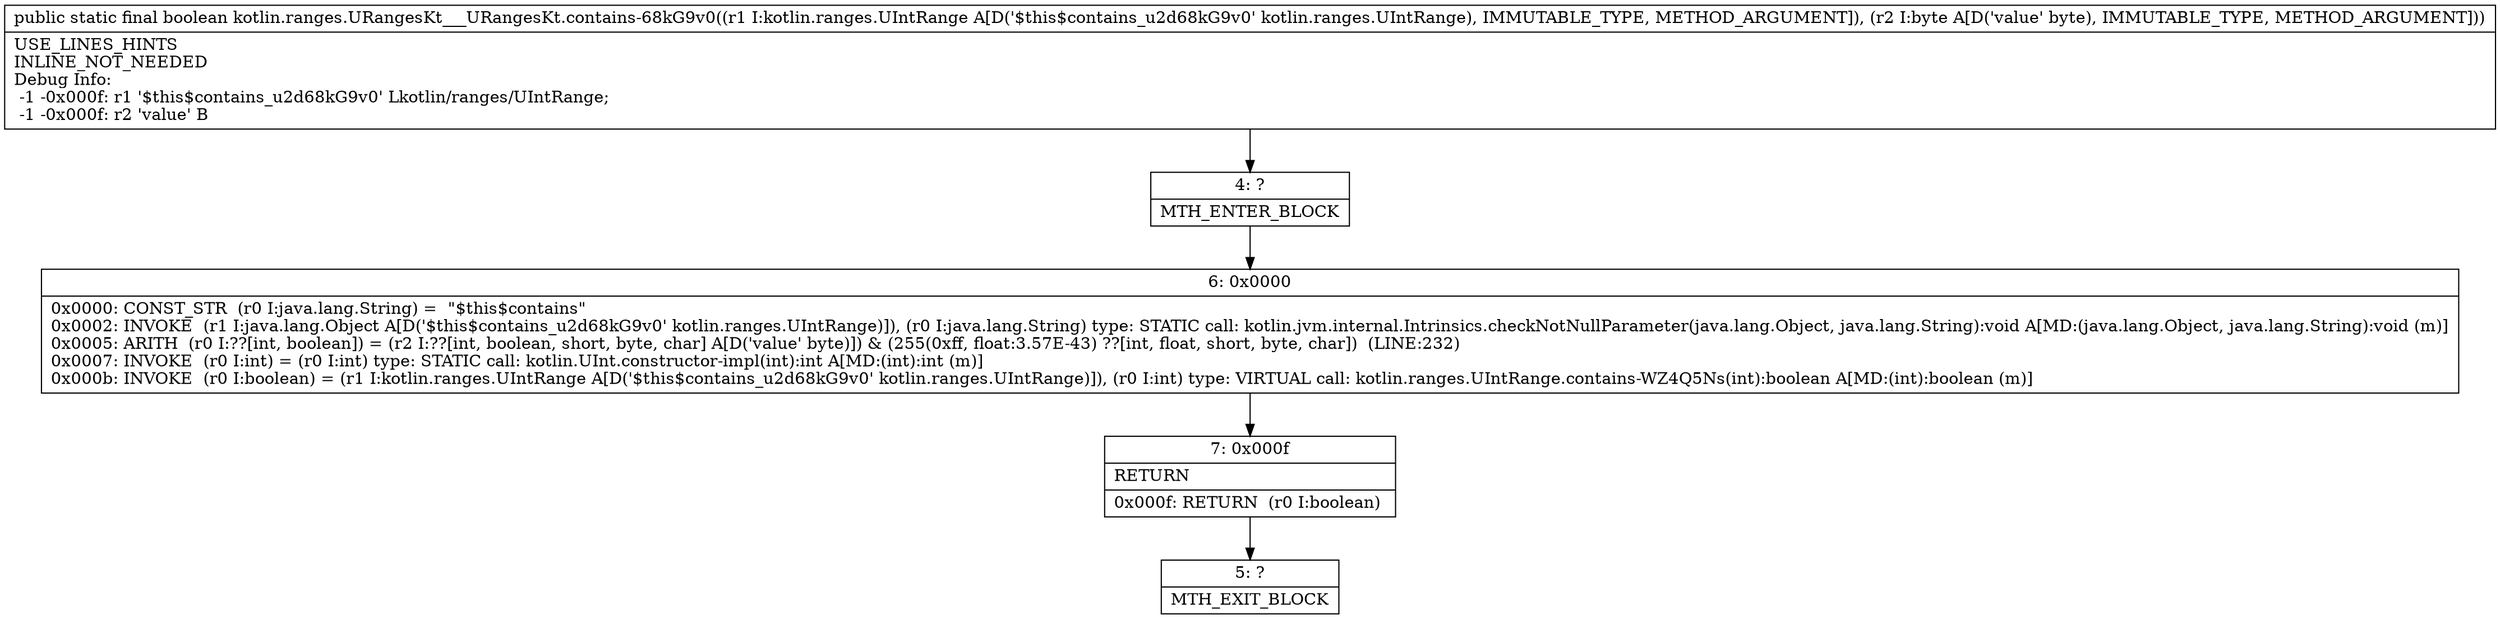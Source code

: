 digraph "CFG forkotlin.ranges.URangesKt___URangesKt.contains\-68kG9v0(Lkotlin\/ranges\/UIntRange;B)Z" {
Node_4 [shape=record,label="{4\:\ ?|MTH_ENTER_BLOCK\l}"];
Node_6 [shape=record,label="{6\:\ 0x0000|0x0000: CONST_STR  (r0 I:java.lang.String) =  \"$this$contains\" \l0x0002: INVOKE  (r1 I:java.lang.Object A[D('$this$contains_u2d68kG9v0' kotlin.ranges.UIntRange)]), (r0 I:java.lang.String) type: STATIC call: kotlin.jvm.internal.Intrinsics.checkNotNullParameter(java.lang.Object, java.lang.String):void A[MD:(java.lang.Object, java.lang.String):void (m)]\l0x0005: ARITH  (r0 I:??[int, boolean]) = (r2 I:??[int, boolean, short, byte, char] A[D('value' byte)]) & (255(0xff, float:3.57E\-43) ??[int, float, short, byte, char])  (LINE:232)\l0x0007: INVOKE  (r0 I:int) = (r0 I:int) type: STATIC call: kotlin.UInt.constructor\-impl(int):int A[MD:(int):int (m)]\l0x000b: INVOKE  (r0 I:boolean) = (r1 I:kotlin.ranges.UIntRange A[D('$this$contains_u2d68kG9v0' kotlin.ranges.UIntRange)]), (r0 I:int) type: VIRTUAL call: kotlin.ranges.UIntRange.contains\-WZ4Q5Ns(int):boolean A[MD:(int):boolean (m)]\l}"];
Node_7 [shape=record,label="{7\:\ 0x000f|RETURN\l|0x000f: RETURN  (r0 I:boolean) \l}"];
Node_5 [shape=record,label="{5\:\ ?|MTH_EXIT_BLOCK\l}"];
MethodNode[shape=record,label="{public static final boolean kotlin.ranges.URangesKt___URangesKt.contains\-68kG9v0((r1 I:kotlin.ranges.UIntRange A[D('$this$contains_u2d68kG9v0' kotlin.ranges.UIntRange), IMMUTABLE_TYPE, METHOD_ARGUMENT]), (r2 I:byte A[D('value' byte), IMMUTABLE_TYPE, METHOD_ARGUMENT]))  | USE_LINES_HINTS\lINLINE_NOT_NEEDED\lDebug Info:\l  \-1 \-0x000f: r1 '$this$contains_u2d68kG9v0' Lkotlin\/ranges\/UIntRange;\l  \-1 \-0x000f: r2 'value' B\l}"];
MethodNode -> Node_4;Node_4 -> Node_6;
Node_6 -> Node_7;
Node_7 -> Node_5;
}

